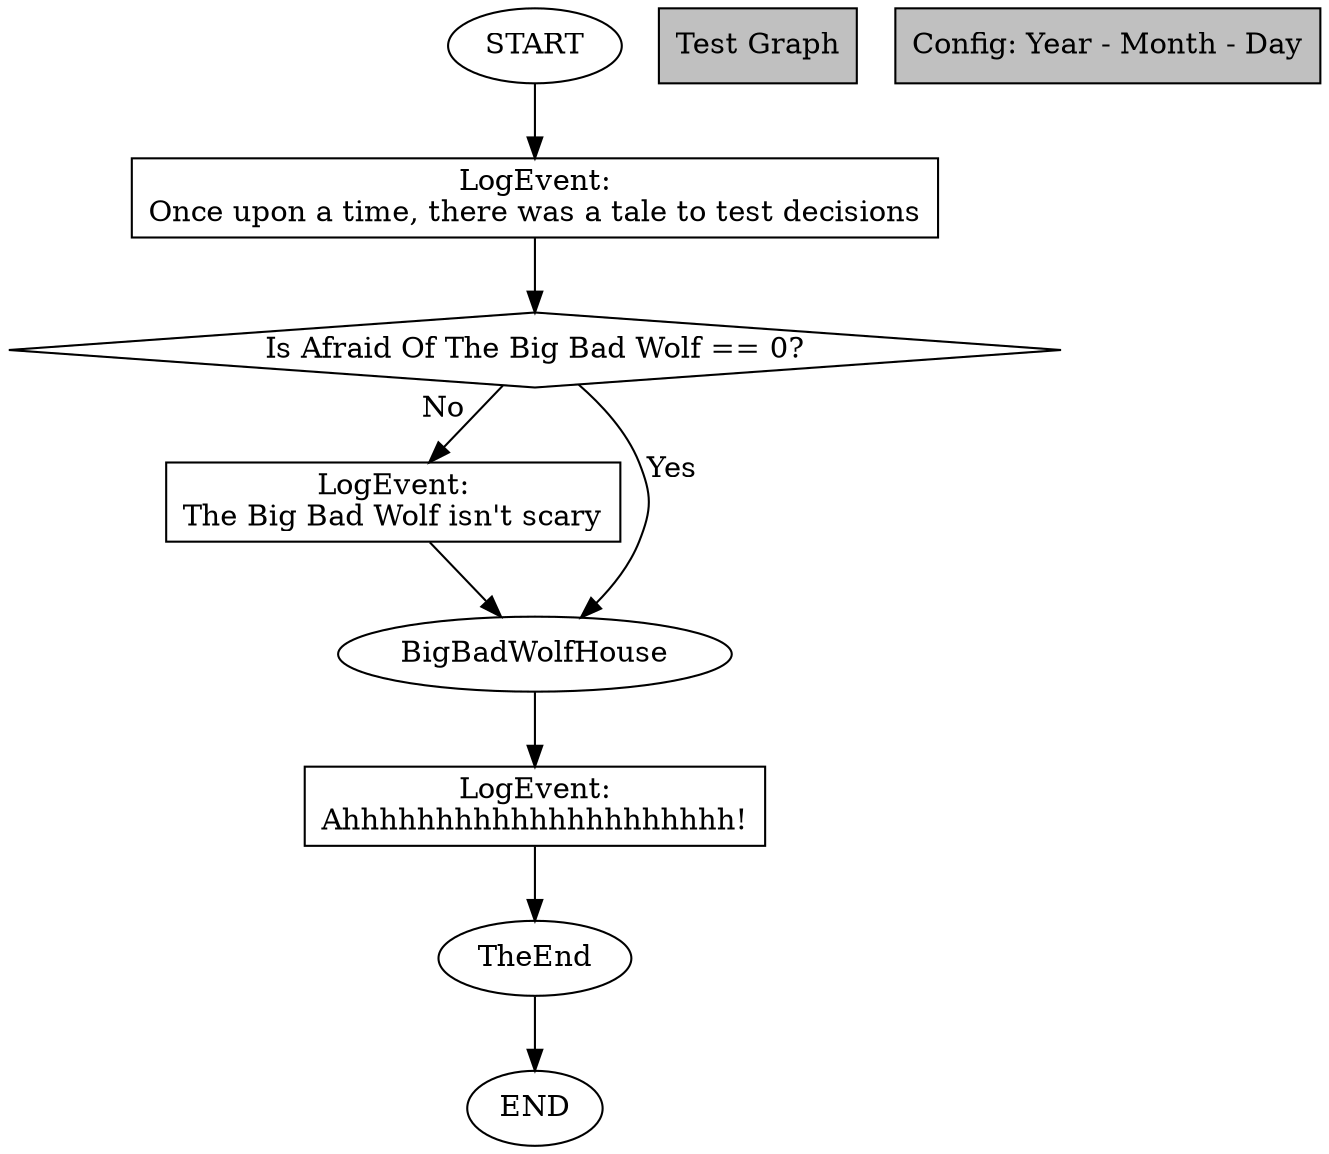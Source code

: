 digraph {

// Graph Attributes
graph[page="8,11" ratio=auto fontsize=12 ]

// Nodes
0[shape="oval"label="START"]
2[shape="box"label="LogEvent:
Once upon a time, there was a tale to test decisions"]
4[shape="diamond"label="Is Afraid Of The Big Bad Wolf == 0?"]
5[shape="box"label="LogEvent:
The Big Bad Wolf isn't scary"]
7[shape="oval"label="BigBadWolfHouse"]
8[shape="box"label="LogEvent:
Ahhhhhhhhhhhhhhhhhhhhh!"]
10[shape="oval"label="TheEnd"]
99999[shape="box"label="Test Graph"style="filled"fillcolor="grey"]
99998[shape="box"label="Config: Year - Month - Day"style="filled"fillcolor="grey"]
9999[shape="oval"label="END"]

// Edges
4 -> 5[xlabel="No"]
10 -> 9999
2 -> 4
8 -> 10
5 -> 7
7 -> 8
4 -> 7[xlabel="Yes"]
0 -> 2
}
